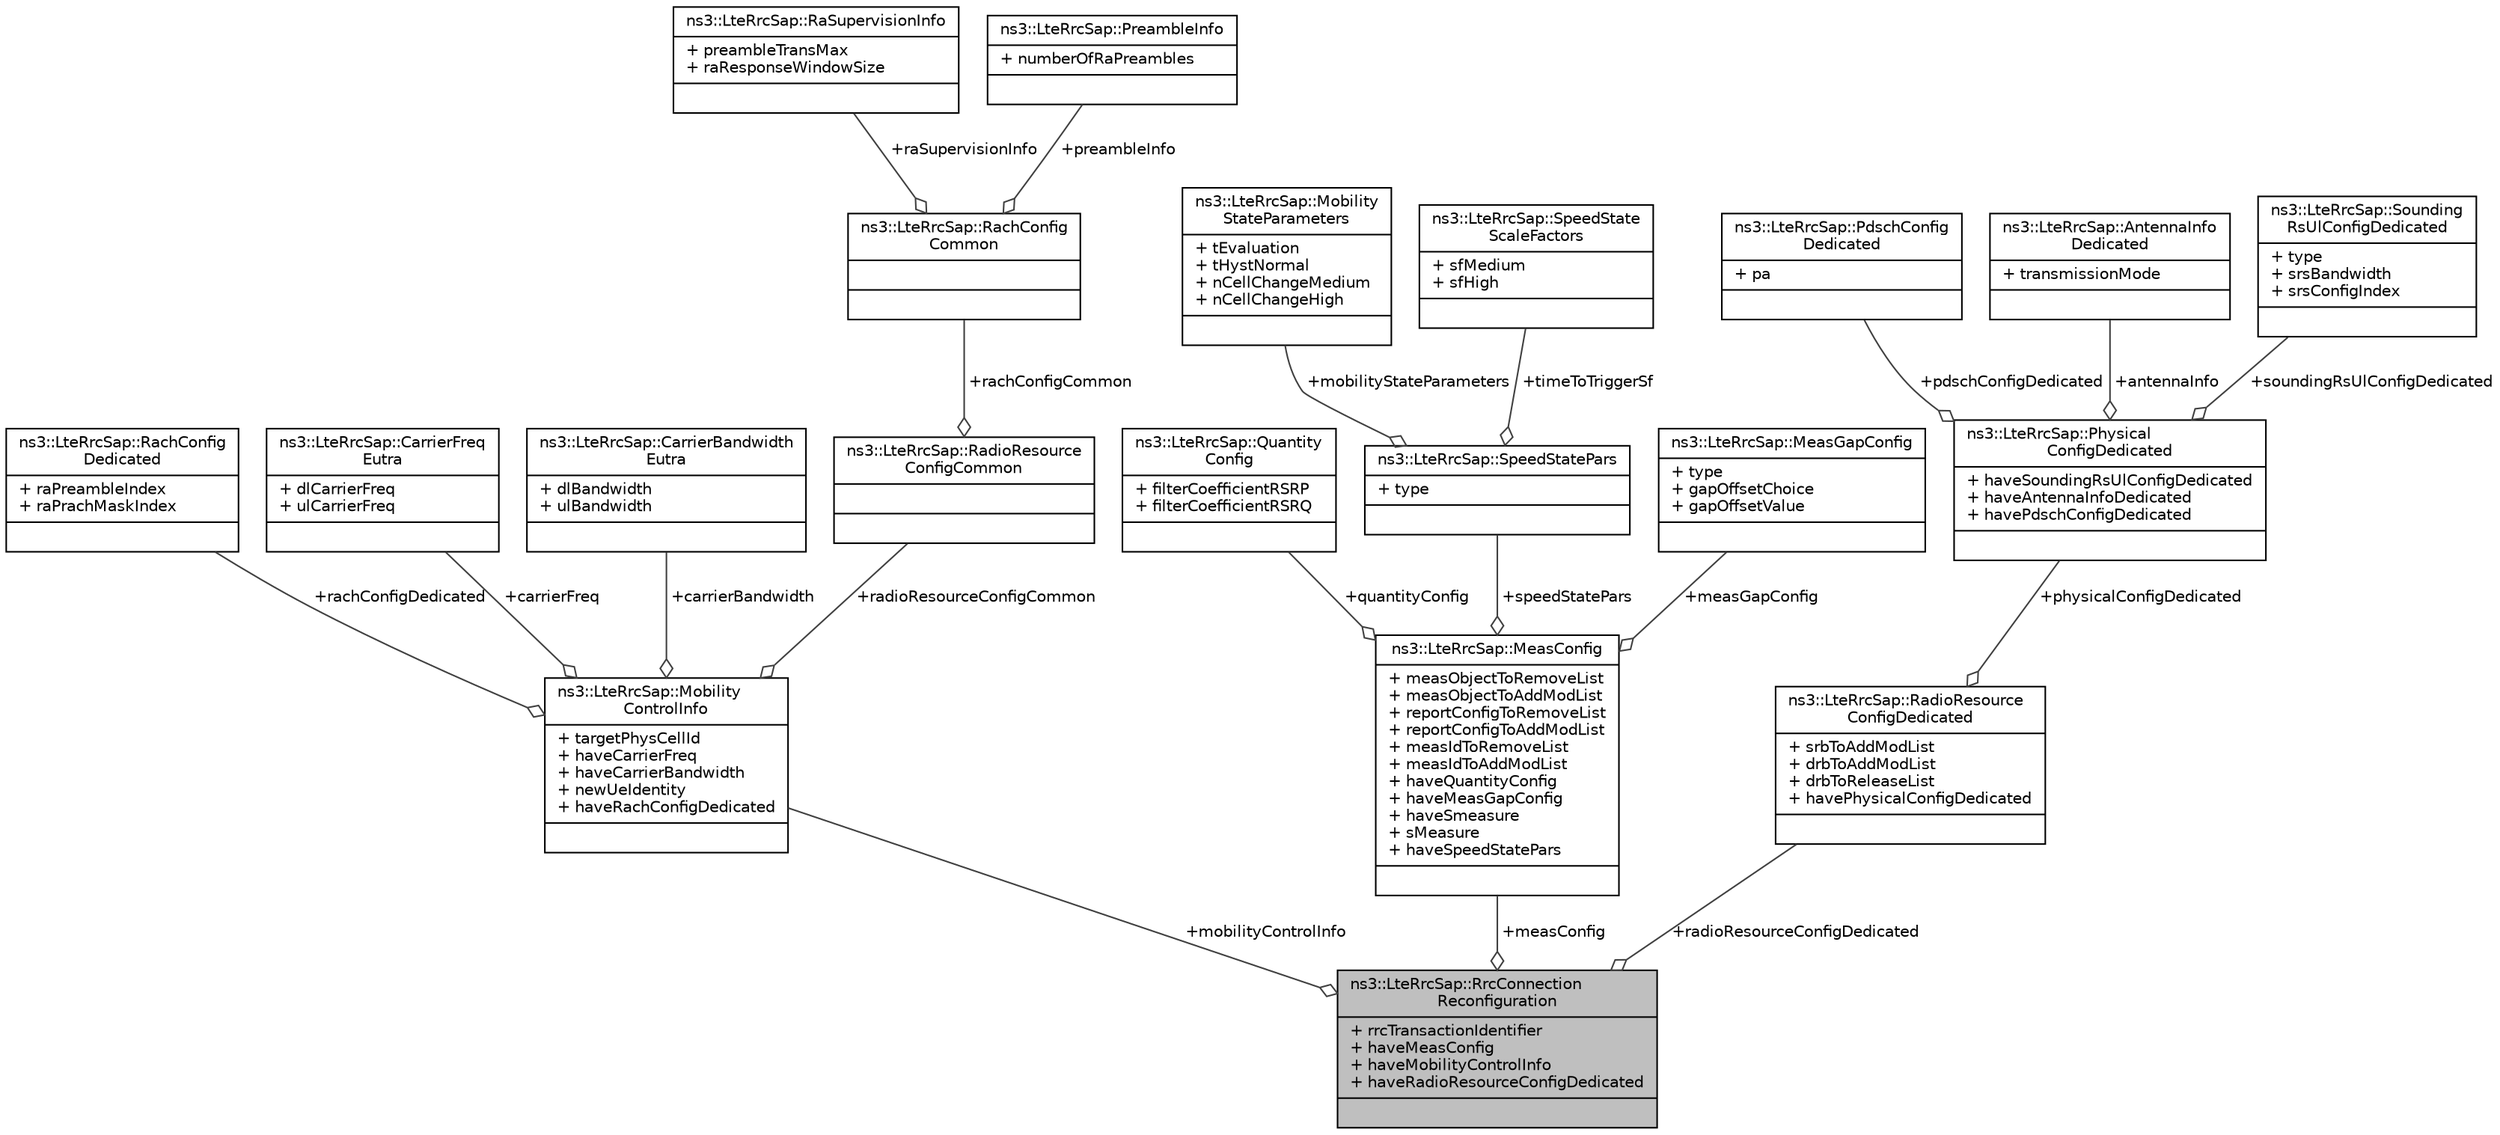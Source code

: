 digraph "ns3::LteRrcSap::RrcConnectionReconfiguration"
{
  edge [fontname="Helvetica",fontsize="10",labelfontname="Helvetica",labelfontsize="10"];
  node [fontname="Helvetica",fontsize="10",shape=record];
  Node1 [label="{ns3::LteRrcSap::RrcConnection\lReconfiguration\n|+ rrcTransactionIdentifier\l+ haveMeasConfig\l+ haveMobilityControlInfo\l+ haveRadioResourceConfigDedicated\l|}",height=0.2,width=0.4,color="black", fillcolor="grey75", style="filled", fontcolor="black"];
  Node2 -> Node1 [color="grey25",fontsize="10",style="solid",label=" +mobilityControlInfo" ,arrowhead="odiamond"];
  Node2 [label="{ns3::LteRrcSap::Mobility\lControlInfo\n|+ targetPhysCellId\l+ haveCarrierFreq\l+ haveCarrierBandwidth\l+ newUeIdentity\l+ haveRachConfigDedicated\l|}",height=0.2,width=0.4,color="black", fillcolor="white", style="filled",URL="$dc/d88/structns3_1_1LteRrcSap_1_1MobilityControlInfo.html"];
  Node3 -> Node2 [color="grey25",fontsize="10",style="solid",label=" +rachConfigDedicated" ,arrowhead="odiamond"];
  Node3 [label="{ns3::LteRrcSap::RachConfig\lDedicated\n|+ raPreambleIndex\l+ raPrachMaskIndex\l|}",height=0.2,width=0.4,color="black", fillcolor="white", style="filled",URL="$dd/d42/structns3_1_1LteRrcSap_1_1RachConfigDedicated.html"];
  Node4 -> Node2 [color="grey25",fontsize="10",style="solid",label=" +carrierFreq" ,arrowhead="odiamond"];
  Node4 [label="{ns3::LteRrcSap::CarrierFreq\lEutra\n|+ dlCarrierFreq\l+ ulCarrierFreq\l|}",height=0.2,width=0.4,color="black", fillcolor="white", style="filled",URL="$db/d12/structns3_1_1LteRrcSap_1_1CarrierFreqEutra.html"];
  Node5 -> Node2 [color="grey25",fontsize="10",style="solid",label=" +carrierBandwidth" ,arrowhead="odiamond"];
  Node5 [label="{ns3::LteRrcSap::CarrierBandwidth\lEutra\n|+ dlBandwidth\l+ ulBandwidth\l|}",height=0.2,width=0.4,color="black", fillcolor="white", style="filled",URL="$d8/d00/structns3_1_1LteRrcSap_1_1CarrierBandwidthEutra.html"];
  Node6 -> Node2 [color="grey25",fontsize="10",style="solid",label=" +radioResourceConfigCommon" ,arrowhead="odiamond"];
  Node6 [label="{ns3::LteRrcSap::RadioResource\lConfigCommon\n||}",height=0.2,width=0.4,color="black", fillcolor="white", style="filled",URL="$df/d05/structns3_1_1LteRrcSap_1_1RadioResourceConfigCommon.html"];
  Node7 -> Node6 [color="grey25",fontsize="10",style="solid",label=" +rachConfigCommon" ,arrowhead="odiamond"];
  Node7 [label="{ns3::LteRrcSap::RachConfig\lCommon\n||}",height=0.2,width=0.4,color="black", fillcolor="white", style="filled",URL="$d3/d4e/structns3_1_1LteRrcSap_1_1RachConfigCommon.html"];
  Node8 -> Node7 [color="grey25",fontsize="10",style="solid",label=" +raSupervisionInfo" ,arrowhead="odiamond"];
  Node8 [label="{ns3::LteRrcSap::RaSupervisionInfo\n|+ preambleTransMax\l+ raResponseWindowSize\l|}",height=0.2,width=0.4,color="black", fillcolor="white", style="filled",URL="$dc/d91/structns3_1_1LteRrcSap_1_1RaSupervisionInfo.html"];
  Node9 -> Node7 [color="grey25",fontsize="10",style="solid",label=" +preambleInfo" ,arrowhead="odiamond"];
  Node9 [label="{ns3::LteRrcSap::PreambleInfo\n|+ numberOfRaPreambles\l|}",height=0.2,width=0.4,color="black", fillcolor="white", style="filled",URL="$d3/db4/structns3_1_1LteRrcSap_1_1PreambleInfo.html"];
  Node10 -> Node1 [color="grey25",fontsize="10",style="solid",label=" +measConfig" ,arrowhead="odiamond"];
  Node10 [label="{ns3::LteRrcSap::MeasConfig\n|+ measObjectToRemoveList\l+ measObjectToAddModList\l+ reportConfigToRemoveList\l+ reportConfigToAddModList\l+ measIdToRemoveList\l+ measIdToAddModList\l+ haveQuantityConfig\l+ haveMeasGapConfig\l+ haveSmeasure\l+ sMeasure\l+ haveSpeedStatePars\l|}",height=0.2,width=0.4,color="black", fillcolor="white", style="filled",URL="$d7/d45/structns3_1_1LteRrcSap_1_1MeasConfig.html"];
  Node11 -> Node10 [color="grey25",fontsize="10",style="solid",label=" +quantityConfig" ,arrowhead="odiamond"];
  Node11 [label="{ns3::LteRrcSap::Quantity\lConfig\n|+ filterCoefficientRSRP\l+ filterCoefficientRSRQ\l|}",height=0.2,width=0.4,color="black", fillcolor="white", style="filled",URL="$d8/d34/structns3_1_1LteRrcSap_1_1QuantityConfig.html"];
  Node12 -> Node10 [color="grey25",fontsize="10",style="solid",label=" +speedStatePars" ,arrowhead="odiamond"];
  Node12 [label="{ns3::LteRrcSap::SpeedStatePars\n|+ type\l|}",height=0.2,width=0.4,color="black", fillcolor="white", style="filled",URL="$dc/d8e/structns3_1_1LteRrcSap_1_1SpeedStatePars.html"];
  Node13 -> Node12 [color="grey25",fontsize="10",style="solid",label=" +mobilityStateParameters" ,arrowhead="odiamond"];
  Node13 [label="{ns3::LteRrcSap::Mobility\lStateParameters\n|+ tEvaluation\l+ tHystNormal\l+ nCellChangeMedium\l+ nCellChangeHigh\l|}",height=0.2,width=0.4,color="black", fillcolor="white", style="filled",URL="$de/d42/structns3_1_1LteRrcSap_1_1MobilityStateParameters.html"];
  Node14 -> Node12 [color="grey25",fontsize="10",style="solid",label=" +timeToTriggerSf" ,arrowhead="odiamond"];
  Node14 [label="{ns3::LteRrcSap::SpeedState\lScaleFactors\n|+ sfMedium\l+ sfHigh\l|}",height=0.2,width=0.4,color="black", fillcolor="white", style="filled",URL="$dc/df9/structns3_1_1LteRrcSap_1_1SpeedStateScaleFactors.html"];
  Node15 -> Node10 [color="grey25",fontsize="10",style="solid",label=" +measGapConfig" ,arrowhead="odiamond"];
  Node15 [label="{ns3::LteRrcSap::MeasGapConfig\n|+ type\l+ gapOffsetChoice\l+ gapOffsetValue\l|}",height=0.2,width=0.4,color="black", fillcolor="white", style="filled",URL="$df/d90/structns3_1_1LteRrcSap_1_1MeasGapConfig.html"];
  Node16 -> Node1 [color="grey25",fontsize="10",style="solid",label=" +radioResourceConfigDedicated" ,arrowhead="odiamond"];
  Node16 [label="{ns3::LteRrcSap::RadioResource\lConfigDedicated\n|+ srbToAddModList\l+ drbToAddModList\l+ drbToReleaseList\l+ havePhysicalConfigDedicated\l|}",height=0.2,width=0.4,color="black", fillcolor="white", style="filled",URL="$d9/da4/structns3_1_1LteRrcSap_1_1RadioResourceConfigDedicated.html"];
  Node17 -> Node16 [color="grey25",fontsize="10",style="solid",label=" +physicalConfigDedicated" ,arrowhead="odiamond"];
  Node17 [label="{ns3::LteRrcSap::Physical\lConfigDedicated\n|+ haveSoundingRsUlConfigDedicated\l+ haveAntennaInfoDedicated\l+ havePdschConfigDedicated\l|}",height=0.2,width=0.4,color="black", fillcolor="white", style="filled",URL="$d1/d56/structns3_1_1LteRrcSap_1_1PhysicalConfigDedicated.html"];
  Node18 -> Node17 [color="grey25",fontsize="10",style="solid",label=" +pdschConfigDedicated" ,arrowhead="odiamond"];
  Node18 [label="{ns3::LteRrcSap::PdschConfig\lDedicated\n|+ pa\l|}",height=0.2,width=0.4,color="black", fillcolor="white", style="filled",URL="$da/d59/structns3_1_1LteRrcSap_1_1PdschConfigDedicated.html"];
  Node19 -> Node17 [color="grey25",fontsize="10",style="solid",label=" +antennaInfo" ,arrowhead="odiamond"];
  Node19 [label="{ns3::LteRrcSap::AntennaInfo\lDedicated\n|+ transmissionMode\l|}",height=0.2,width=0.4,color="black", fillcolor="white", style="filled",URL="$de/dee/structns3_1_1LteRrcSap_1_1AntennaInfoDedicated.html"];
  Node20 -> Node17 [color="grey25",fontsize="10",style="solid",label=" +soundingRsUlConfigDedicated" ,arrowhead="odiamond"];
  Node20 [label="{ns3::LteRrcSap::Sounding\lRsUlConfigDedicated\n|+ type\l+ srsBandwidth\l+ srsConfigIndex\l|}",height=0.2,width=0.4,color="black", fillcolor="white", style="filled",URL="$d0/da0/structns3_1_1LteRrcSap_1_1SoundingRsUlConfigDedicated.html"];
}
